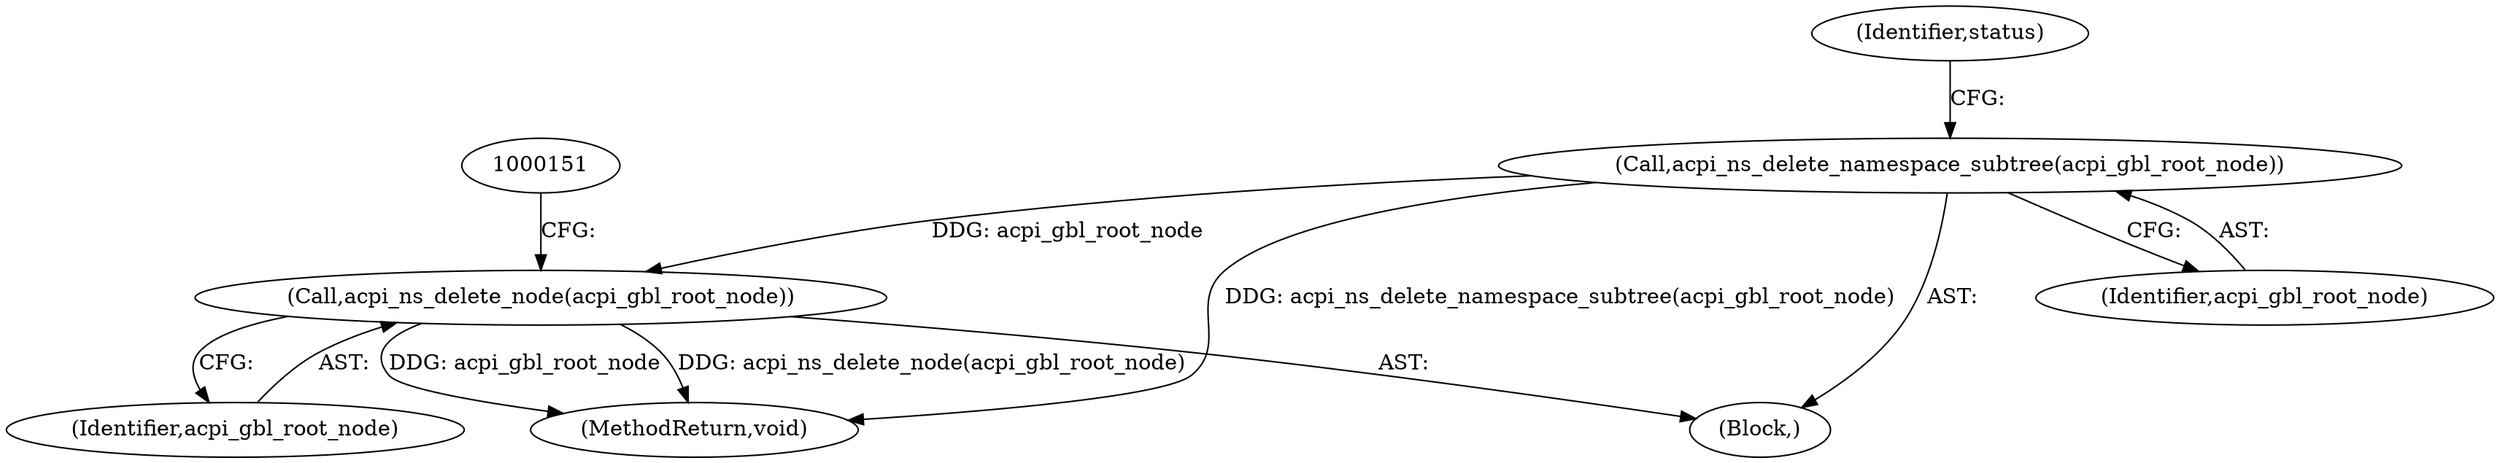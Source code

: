 digraph "0_linux_3b2d69114fefa474fca542e51119036dceb4aa6f@API" {
"1000148" [label="(Call,acpi_ns_delete_node(acpi_gbl_root_node))"];
"1000137" [label="(Call,acpi_ns_delete_namespace_subtree(acpi_gbl_root_node))"];
"1000149" [label="(Identifier,acpi_gbl_root_node)"];
"1000159" [label="(MethodReturn,void)"];
"1000106" [label="(Block,)"];
"1000137" [label="(Call,acpi_ns_delete_namespace_subtree(acpi_gbl_root_node))"];
"1000140" [label="(Identifier,status)"];
"1000138" [label="(Identifier,acpi_gbl_root_node)"];
"1000148" [label="(Call,acpi_ns_delete_node(acpi_gbl_root_node))"];
"1000148" -> "1000106"  [label="AST: "];
"1000148" -> "1000149"  [label="CFG: "];
"1000149" -> "1000148"  [label="AST: "];
"1000151" -> "1000148"  [label="CFG: "];
"1000148" -> "1000159"  [label="DDG: acpi_gbl_root_node"];
"1000148" -> "1000159"  [label="DDG: acpi_ns_delete_node(acpi_gbl_root_node)"];
"1000137" -> "1000148"  [label="DDG: acpi_gbl_root_node"];
"1000137" -> "1000106"  [label="AST: "];
"1000137" -> "1000138"  [label="CFG: "];
"1000138" -> "1000137"  [label="AST: "];
"1000140" -> "1000137"  [label="CFG: "];
"1000137" -> "1000159"  [label="DDG: acpi_ns_delete_namespace_subtree(acpi_gbl_root_node)"];
}
